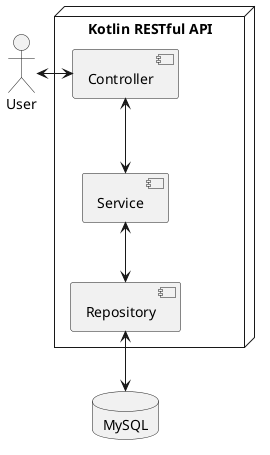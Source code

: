@startuml

actor "User" as user
node "Kotlin RESTful API" {
    component "Controller" as controller
    component "Service" as service
    component "Repository" as repository
}

database "MySQL" as database

user <-> controller
controller <--> service
service <--> repository
repository <--> database

@enduml
